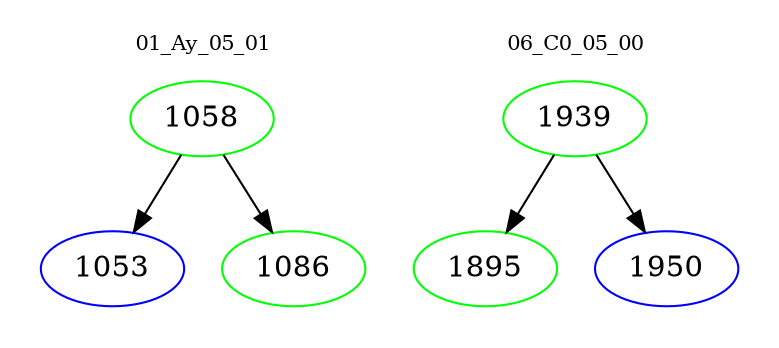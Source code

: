 digraph{
subgraph cluster_0 {
color = white
label = "01_Ay_05_01";
fontsize=10;
T0_1058 [label="1058", color="green"]
T0_1058 -> T0_1053 [color="black"]
T0_1053 [label="1053", color="blue"]
T0_1058 -> T0_1086 [color="black"]
T0_1086 [label="1086", color="green"]
}
subgraph cluster_1 {
color = white
label = "06_C0_05_00";
fontsize=10;
T1_1939 [label="1939", color="green"]
T1_1939 -> T1_1895 [color="black"]
T1_1895 [label="1895", color="green"]
T1_1939 -> T1_1950 [color="black"]
T1_1950 [label="1950", color="blue"]
}
}
